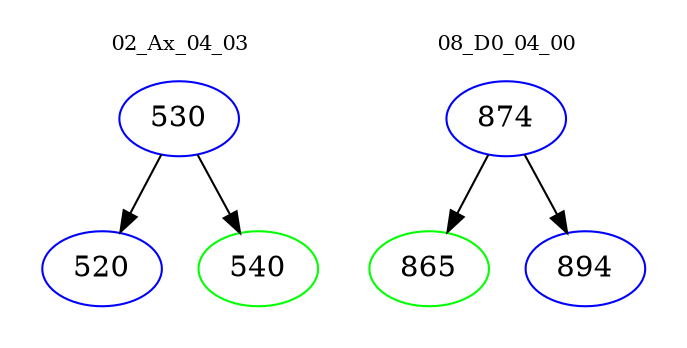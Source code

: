 digraph{
subgraph cluster_0 {
color = white
label = "02_Ax_04_03";
fontsize=10;
T0_530 [label="530", color="blue"]
T0_530 -> T0_520 [color="black"]
T0_520 [label="520", color="blue"]
T0_530 -> T0_540 [color="black"]
T0_540 [label="540", color="green"]
}
subgraph cluster_1 {
color = white
label = "08_D0_04_00";
fontsize=10;
T1_874 [label="874", color="blue"]
T1_874 -> T1_865 [color="black"]
T1_865 [label="865", color="green"]
T1_874 -> T1_894 [color="black"]
T1_894 [label="894", color="blue"]
}
}
